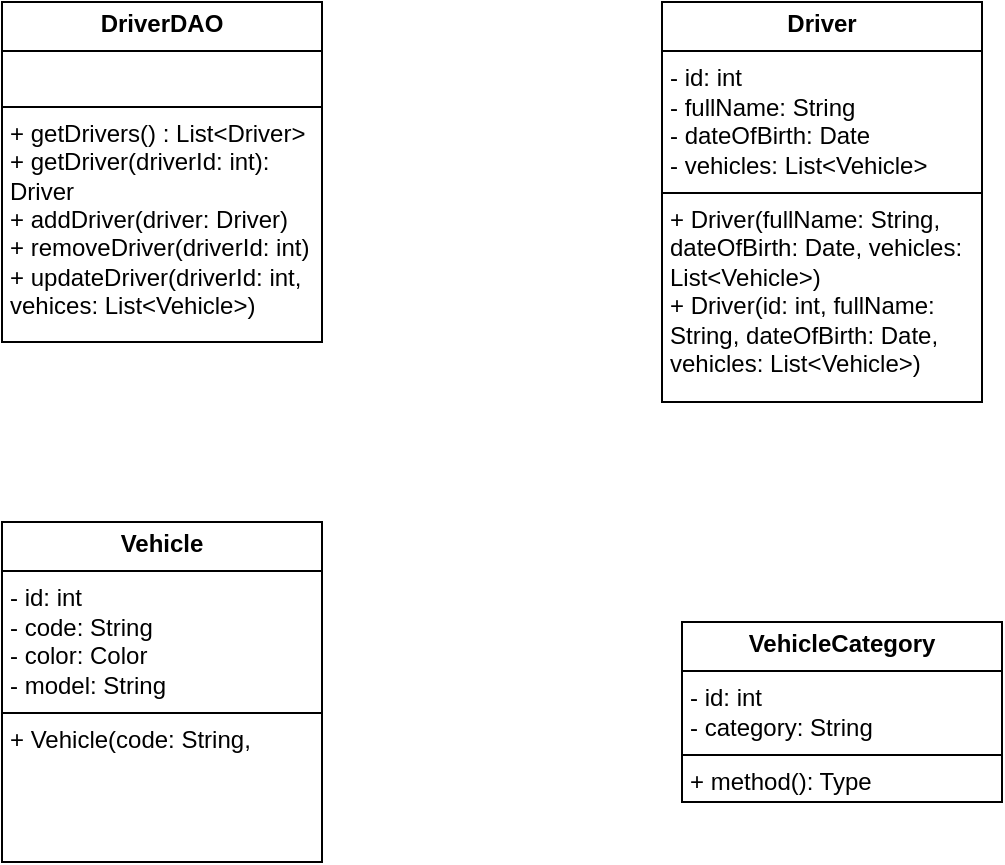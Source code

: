 <mxfile version="24.7.14">
  <diagram id="C5RBs43oDa-KdzZeNtuy" name="Page-1">
    <mxGraphModel dx="875" dy="442" grid="1" gridSize="10" guides="1" tooltips="1" connect="1" arrows="1" fold="1" page="1" pageScale="1" pageWidth="827" pageHeight="1169" math="0" shadow="0">
      <root>
        <mxCell id="WIyWlLk6GJQsqaUBKTNV-0" />
        <mxCell id="WIyWlLk6GJQsqaUBKTNV-1" parent="WIyWlLk6GJQsqaUBKTNV-0" />
        <mxCell id="XNurfVl0-IxBrmBoWmV6-0" value="&lt;p style=&quot;margin:0px;margin-top:4px;text-align:center;&quot;&gt;&lt;b&gt;DriverDAO&lt;/b&gt;&lt;/p&gt;&lt;hr size=&quot;1&quot; style=&quot;border-style:solid;&quot;&gt;&lt;p style=&quot;margin:0px;margin-left:4px;&quot;&gt;&lt;br&gt;&lt;/p&gt;&lt;hr size=&quot;1&quot; style=&quot;border-style:solid;&quot;&gt;&lt;p style=&quot;margin:0px;margin-left:4px;&quot;&gt;+ getDrivers() : List&amp;lt;Driver&amp;gt;&lt;/p&gt;&lt;p style=&quot;margin:0px;margin-left:4px;&quot;&gt;+ getDriver(driverId: int): Driver&lt;/p&gt;&lt;p style=&quot;margin:0px;margin-left:4px;&quot;&gt;+ addDriver(driver: Driver)&lt;/p&gt;&lt;p style=&quot;margin:0px;margin-left:4px;&quot;&gt;+ removeDriver(driverId: int)&lt;/p&gt;&lt;p style=&quot;margin:0px;margin-left:4px;&quot;&gt;+ updateDriver(driverId: int, vehices: List&amp;lt;Vehicle&amp;gt;)&lt;/p&gt;" style="verticalAlign=top;align=left;overflow=fill;html=1;whiteSpace=wrap;" vertex="1" parent="WIyWlLk6GJQsqaUBKTNV-1">
          <mxGeometry x="200" y="170" width="160" height="170" as="geometry" />
        </mxCell>
        <mxCell id="XNurfVl0-IxBrmBoWmV6-1" value="&lt;p style=&quot;margin:0px;margin-top:4px;text-align:center;&quot;&gt;&lt;b&gt;Driver&lt;/b&gt;&lt;/p&gt;&lt;hr size=&quot;1&quot; style=&quot;border-style:solid;&quot;&gt;&lt;p style=&quot;margin:0px;margin-left:4px;&quot;&gt;- id: int&lt;/p&gt;&lt;p style=&quot;margin:0px;margin-left:4px;&quot;&gt;- fullName: String&lt;/p&gt;&lt;p style=&quot;margin:0px;margin-left:4px;&quot;&gt;- dateOfBirth: Date&lt;/p&gt;&lt;p style=&quot;margin:0px;margin-left:4px;&quot;&gt;- vehicles: List&amp;lt;Vehicle&amp;gt;&lt;/p&gt;&lt;hr size=&quot;1&quot; style=&quot;border-style:solid;&quot;&gt;&lt;p style=&quot;margin:0px;margin-left:4px;&quot;&gt;+ Driver(fullName: String, dateOfBirth: Date, vehicles: List&amp;lt;Vehicle&amp;gt;)&lt;/p&gt;&lt;p style=&quot;margin:0px;margin-left:4px;&quot;&gt;+ Driver(id: int,&amp;nbsp;&lt;span style=&quot;background-color: initial;&quot;&gt;fullName: String, dateOfBirth: Date, vehicles: List&amp;lt;Vehicle&amp;gt;)&lt;/span&gt;&lt;/p&gt;" style="verticalAlign=top;align=left;overflow=fill;html=1;whiteSpace=wrap;" vertex="1" parent="WIyWlLk6GJQsqaUBKTNV-1">
          <mxGeometry x="530" y="170" width="160" height="200" as="geometry" />
        </mxCell>
        <mxCell id="XNurfVl0-IxBrmBoWmV6-4" value="&lt;p style=&quot;margin:0px;margin-top:4px;text-align:center;&quot;&gt;&lt;b&gt;Vehicle&lt;/b&gt;&lt;/p&gt;&lt;hr size=&quot;1&quot; style=&quot;border-style:solid;&quot;&gt;&lt;p style=&quot;margin: 0px 0px 0px 4px;&quot;&gt;- id: int&lt;/p&gt;&lt;p style=&quot;margin: 0px 0px 0px 4px;&quot;&gt;- code: String&lt;/p&gt;&lt;p style=&quot;margin: 0px 0px 0px 4px;&quot;&gt;- color: Color&lt;/p&gt;&lt;p style=&quot;margin: 0px 0px 0px 4px;&quot;&gt;- model: String&lt;/p&gt;&lt;hr size=&quot;1&quot; style=&quot;border-style:solid;&quot;&gt;&lt;p style=&quot;margin:0px;margin-left:4px;&quot;&gt;+ Vehicle(code: String,&amp;nbsp;&amp;nbsp;&lt;/p&gt;" style="verticalAlign=top;align=left;overflow=fill;html=1;whiteSpace=wrap;" vertex="1" parent="WIyWlLk6GJQsqaUBKTNV-1">
          <mxGeometry x="200" y="430" width="160" height="170" as="geometry" />
        </mxCell>
        <mxCell id="XNurfVl0-IxBrmBoWmV6-5" value="&lt;p style=&quot;margin:0px;margin-top:4px;text-align:center;&quot;&gt;&lt;b&gt;VehicleCategory&lt;/b&gt;&lt;/p&gt;&lt;hr size=&quot;1&quot; style=&quot;border-style:solid;&quot;&gt;&lt;p style=&quot;margin:0px;margin-left:4px;&quot;&gt;- id: int&lt;/p&gt;&lt;p style=&quot;margin:0px;margin-left:4px;&quot;&gt;- category: String&lt;/p&gt;&lt;hr size=&quot;1&quot; style=&quot;border-style:solid;&quot;&gt;&lt;p style=&quot;margin:0px;margin-left:4px;&quot;&gt;+ method(): Type&lt;/p&gt;" style="verticalAlign=top;align=left;overflow=fill;html=1;whiteSpace=wrap;" vertex="1" parent="WIyWlLk6GJQsqaUBKTNV-1">
          <mxGeometry x="540" y="480" width="160" height="90" as="geometry" />
        </mxCell>
      </root>
    </mxGraphModel>
  </diagram>
</mxfile>
